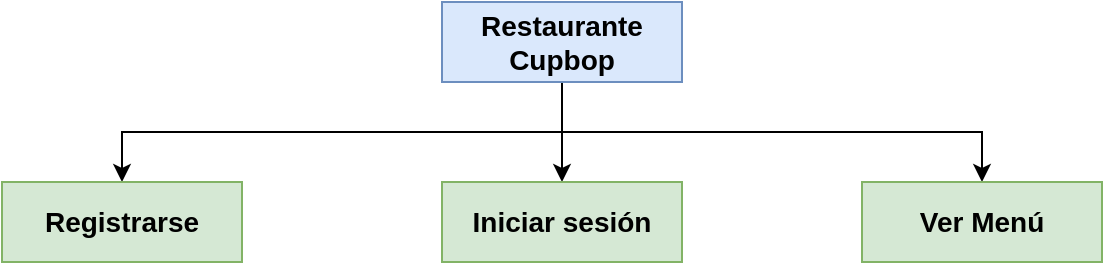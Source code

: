<mxfile version="20.3.3" type="device"><diagram id="V4RDsS4UnUNfhNqDRmXw" name="Page-1"><mxGraphModel dx="1422" dy="1861" grid="1" gridSize="10" guides="1" tooltips="1" connect="1" arrows="1" fold="1" page="1" pageScale="1" pageWidth="850" pageHeight="1100" math="0" shadow="0"><root><mxCell id="0"/><mxCell id="1" parent="0"/><mxCell id="bThQo460ilvIFqvOXtsr-10" style="edgeStyle=orthogonalEdgeStyle;rounded=0;orthogonalLoop=1;jettySize=auto;html=1;exitX=0.5;exitY=1;exitDx=0;exitDy=0;entryX=0.5;entryY=0;entryDx=0;entryDy=0;fontSize=14;" edge="1" parent="1" source="bThQo460ilvIFqvOXtsr-1" target="bThQo460ilvIFqvOXtsr-6"><mxGeometry relative="1" as="geometry"/></mxCell><mxCell id="bThQo460ilvIFqvOXtsr-11" style="edgeStyle=orthogonalEdgeStyle;rounded=0;orthogonalLoop=1;jettySize=auto;html=1;exitX=0.5;exitY=1;exitDx=0;exitDy=0;fontSize=14;" edge="1" parent="1" source="bThQo460ilvIFqvOXtsr-1" target="bThQo460ilvIFqvOXtsr-2"><mxGeometry relative="1" as="geometry"/></mxCell><mxCell id="bThQo460ilvIFqvOXtsr-12" style="edgeStyle=orthogonalEdgeStyle;rounded=0;orthogonalLoop=1;jettySize=auto;html=1;exitX=0.5;exitY=1;exitDx=0;exitDy=0;entryX=0.5;entryY=0;entryDx=0;entryDy=0;fontSize=14;" edge="1" parent="1" source="bThQo460ilvIFqvOXtsr-1" target="bThQo460ilvIFqvOXtsr-7"><mxGeometry relative="1" as="geometry"/></mxCell><mxCell id="bThQo460ilvIFqvOXtsr-1" value="Restaurante Cupbop" style="rounded=0;whiteSpace=wrap;html=1;fontStyle=1;fontSize=14;fillColor=#dae8fc;strokeColor=#6c8ebf;" vertex="1" parent="1"><mxGeometry x="360" y="-1060" width="120" height="40" as="geometry"/></mxCell><mxCell id="bThQo460ilvIFqvOXtsr-2" value="Registrarse" style="rounded=0;whiteSpace=wrap;html=1;fontStyle=1;fontSize=14;fillColor=#d5e8d4;strokeColor=#82b366;" vertex="1" parent="1"><mxGeometry x="140" y="-970" width="120" height="40" as="geometry"/></mxCell><mxCell id="bThQo460ilvIFqvOXtsr-5" value="Iniciar sesión" style="rounded=0;whiteSpace=wrap;html=1;fontStyle=1;fontSize=14;fillColor=#d5e8d4;strokeColor=#82b366;" vertex="1" parent="1"><mxGeometry x="360" y="-970" width="120" height="40" as="geometry"/></mxCell><mxCell id="bThQo460ilvIFqvOXtsr-6" value="Iniciar sesión" style="rounded=0;whiteSpace=wrap;html=1;fontStyle=1;fontSize=14;fillColor=#d5e8d4;strokeColor=#82b366;" vertex="1" parent="1"><mxGeometry x="360" y="-970" width="120" height="40" as="geometry"/></mxCell><mxCell id="bThQo460ilvIFqvOXtsr-7" value="Ver Menú" style="rounded=0;whiteSpace=wrap;html=1;fontStyle=1;fontSize=14;fillColor=#d5e8d4;strokeColor=#82b366;" vertex="1" parent="1"><mxGeometry x="570" y="-970" width="120" height="40" as="geometry"/></mxCell></root></mxGraphModel></diagram></mxfile>